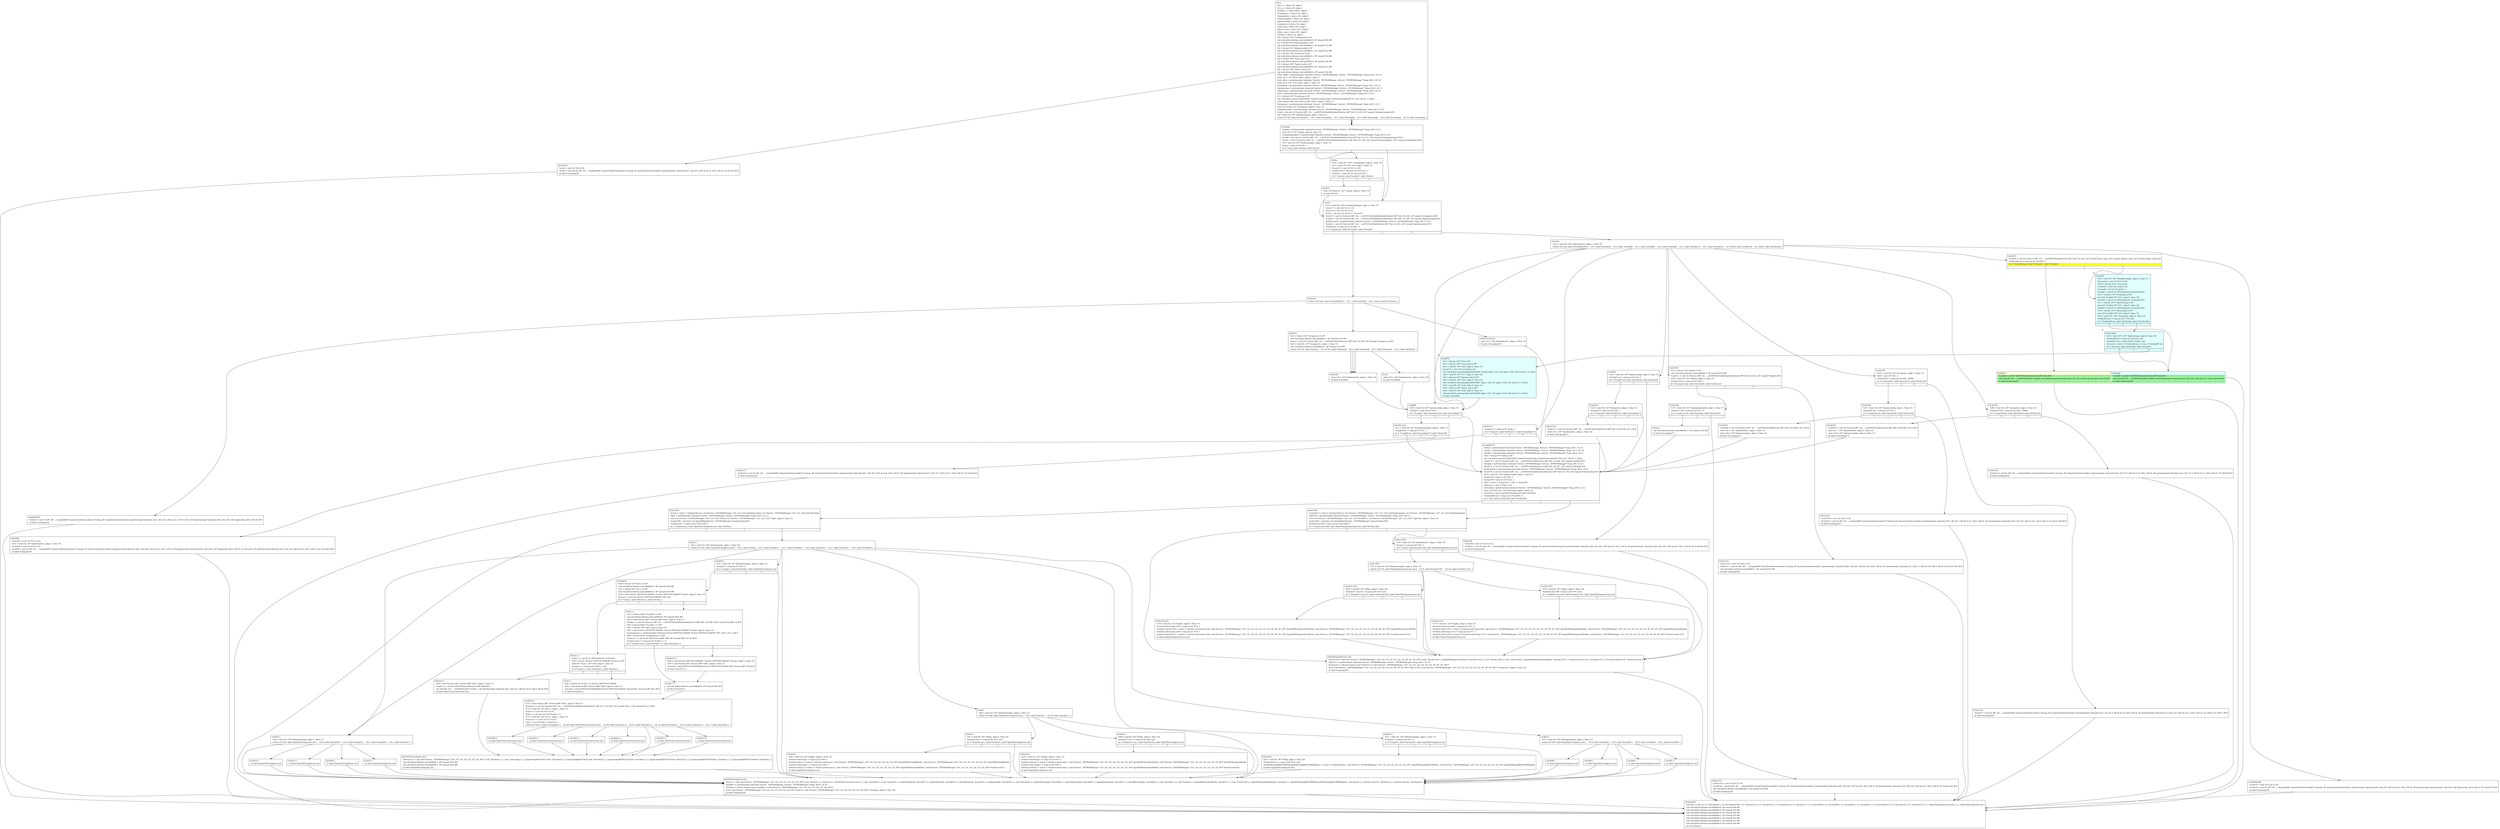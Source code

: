 digraph {
m_bb0 [shape = none, label  = <<table border="0" cellspacing="0">
<tr><td port="f1" border="1" colspan="2"><table bgcolor="LightYellow" border="0">
<tr><td align="left">if.then41:</td></tr>
<tr><td bgcolor="lightgreen" align="left">  %call42 = call i8* @TIFFFileName(%struct.tiff* %tif) #10</td></tr>
<tr><td bgcolor="lightgreen" align="left">  call void (i8*, i8*, ...) @TIFFError(i8* %call42, i8* getelementptr inbounds ([32 x i8], [32 x i8]* @.str.16, i64 0, i64 0)) #10</td></tr>
<tr><td bgcolor="lightgreen" align="left">  br label %cleanup195</td></tr>
</table>
</td>
<td port="f2" border="1" colspan="2"><table bgcolor="LightCyan" border="0">
<tr><td align="left">if.then68:</td></tr>
<tr><td bgcolor="lightgreen" align="left">  %call69 = call i8* @TIFFFileName(%struct.tiff* %tif) #10</td></tr>
<tr><td bgcolor="lightgreen" align="left">  call void (i8*, i8*, ...) @TIFFError(i8* %call69, i8* getelementptr inbounds ([32 x i8], [32 x i8]* @.str.17, i64 0, i64 0)) #10</td></tr>
<tr><td bgcolor="lightgreen" align="left">  br label %cleanup195</td></tr>
</table>
</td></tr>
</table>> ]
f_bb0 [shape = none, label  = <<table  border="0" cellspacing="0">
<tr><td port="f" border="1"><table border="0">
<tr><td align="left">entry:</td></tr>
<tr><td align="left">  %hs.i.i = alloca i16, align 2</td></tr>
<tr><td align="left">  %vs.i.i = alloca i16, align 2</td></tr>
<tr><td align="left">  %coeffs.i.i = alloca float*, align 8</td></tr>
<tr><td align="left">  %compress.i = alloca i16, align 2</td></tr>
<tr><td align="left">  %sampleinfo = alloca i16*, align 8</td></tr>
<tr><td align="left">  %extrasamples = alloca i16, align 2</td></tr>
<tr><td align="left">  %planarconfig = alloca i16, align 2</td></tr>
<tr><td align="left">  %compress = alloca i16, align 2</td></tr>
<tr><td align="left">  %red_orig = alloca i16*, align 8</td></tr>
<tr><td align="left">  %green_orig = alloca i16*, align 8</td></tr>
<tr><td align="left">  %blue_orig = alloca i16*, align 8</td></tr>
<tr><td align="left">  %inkset = alloca i16, align 2</td></tr>
<tr><td align="left">  %0 = bitcast i16** %sampleinfo to i8*</td></tr>
<tr><td align="left">  call void @llvm.lifetime.start.p0i8(i64 8, i8* nonnull %0) #9</td></tr>
<tr><td align="left">  %1 = bitcast i16* %extrasamples to i8*</td></tr>
<tr><td align="left">  call void @llvm.lifetime.start.p0i8(i64 2, i8* nonnull %1) #9</td></tr>
<tr><td align="left">  %2 = bitcast i16* %planarconfig to i8*</td></tr>
<tr><td align="left">  call void @llvm.lifetime.start.p0i8(i64 2, i8* nonnull %2) #9</td></tr>
<tr><td align="left">  %3 = bitcast i16* %compress to i8*</td></tr>
<tr><td align="left">  call void @llvm.lifetime.start.p0i8(i64 2, i8* nonnull %3) #9</td></tr>
<tr><td align="left">  %4 = bitcast i16** %red_orig to i8*</td></tr>
<tr><td align="left">  call void @llvm.lifetime.start.p0i8(i64 8, i8* nonnull %4) #9</td></tr>
<tr><td align="left">  %5 = bitcast i16** %green_orig to i8*</td></tr>
<tr><td align="left">  call void @llvm.lifetime.start.p0i8(i64 8, i8* nonnull %5) #9</td></tr>
<tr><td align="left">  %6 = bitcast i16** %blue_orig to i8*</td></tr>
<tr><td align="left">  call void @llvm.lifetime.start.p0i8(i64 8, i8* nonnull %6) #9</td></tr>
<tr><td align="left">  %row_offset = getelementptr inbounds %struct._TIFFRGBAImage, %struct._TIFFRGBAImage* %img, i64 0, i32 19</td></tr>
<tr><td align="left">  store i32 0, i32* %row_offset, align 8, !tbaa !3</td></tr>
<tr><td align="left">  %col_offset = getelementptr inbounds %struct._TIFFRGBAImage, %struct._TIFFRGBAImage* %img, i64 0, i32 20</td></tr>
<tr><td align="left">  store i32 0, i32* %col_offset, align 4, !tbaa !10</td></tr>
<tr><td align="left">  %redcmap = getelementptr inbounds %struct._TIFFRGBAImage, %struct._TIFFRGBAImage* %img, i64 0, i32 10</td></tr>
<tr><td align="left">  %greencmap = getelementptr inbounds %struct._TIFFRGBAImage, %struct._TIFFRGBAImage* %img, i64 0, i32 11</td></tr>
<tr><td align="left">  %bluecmap = getelementptr inbounds %struct._TIFFRGBAImage, %struct._TIFFRGBAImage* %img, i64 0, i32 12</td></tr>
<tr><td align="left">  %tif1 = getelementptr inbounds %struct._TIFFRGBAImage, %struct._TIFFRGBAImage* %img, i64 0, i32 0</td></tr>
<tr><td align="left">  %7 = bitcast i16** %redcmap to i8*</td></tr>
<tr><td align="left">  call void @llvm.memset.p0i8.i64(i8* noundef nonnull align 8 dereferenceable(24) %7, i8 0, i64 24, i1 false)</td></tr>
<tr><td align="left">  store %struct.tiff* %tif, %struct.tiff** %tif1, align 8, !tbaa !11</td></tr>
<tr><td align="left">  %stoponerr = getelementptr inbounds %struct._TIFFRGBAImage, %struct._TIFFRGBAImage* %img, i64 0, i32 1</td></tr>
<tr><td align="left">  store i32 %stop, i32* %stoponerr, align 8, !tbaa !12</td></tr>
<tr><td align="left">  %bitspersample = getelementptr inbounds %struct._TIFFRGBAImage, %struct._TIFFRGBAImage* %img, i64 0, i32 6</td></tr>
<tr><td align="left">  %call = tail call i32 (%struct.tiff*, i32, ...) @TIFFGetFieldDefaulted(%struct.tiff* %tif, i32 258, i16* nonnull %bitspersample) #10</td></tr>
<tr><td align="left">  %8 = load i16, i16* %bitspersample, align 4, !tbaa !13</td></tr>
<tr><td align="left">  switch i16 %8, label %sw.default [
    i16 1, label %sw.epilog
    i16 2, label %sw.epilog
    i16 4, label %sw.epilog
    i16 8, label %sw.epilog
    i16 16, label %sw.epilog
  ]</td></tr>
</table>
</td></tr>
</table>> ]
f_bb1 [shape = none, label  = <<table  border="0" cellspacing="0">
<tr><td port="f" border="1"><table border="0">
<tr><td align="left">sw.default:</td></tr>
<tr><td align="left">  %conv = zext i16 %8 to i32</td></tr>
<tr><td align="left">  %call5 = tail call i32 (i8*, i8*, ...) @sprintf(i8* nonnull dereferenceable(1) %emsg, i8* nonnull dereferenceable(1) getelementptr inbounds ([41 x i8], [41 x i8]* @.str.15, i64 0, i64 0), i32 %conv) #10</td></tr>
<tr><td align="left">  br label %cleanup195</td></tr>
</table>
</td></tr>
</table>> ]
f_bb2 [shape = none, label  = <<table  border="0" cellspacing="0">
<tr><td port="f" border="1" colspan="2"><table border="0">
<tr><td align="left">sw.epilog:</td></tr>
<tr><td align="left">  %alpha = getelementptr inbounds %struct._TIFFRGBAImage, %struct._TIFFRGBAImage* %img, i64 0, i32 3</td></tr>
<tr><td align="left">  store i32 0, i32* %alpha, align 8, !tbaa !14</td></tr>
<tr><td align="left">  %samplesperpixel = getelementptr inbounds %struct._TIFFRGBAImage, %struct._TIFFRGBAImage* %img, i64 0, i32 7</td></tr>
<tr><td align="left">  %call6 = tail call i32 (%struct.tiff*, i32, ...) @TIFFGetFieldDefaulted(%struct.tiff* %tif, i32 277, i16* nonnull %samplesperpixel) #10</td></tr>
<tr><td align="left">  %call7 = call i32 (%struct.tiff*, i32, ...) @TIFFGetFieldDefaulted(%struct.tiff* %tif, i32 338, i16* nonnull %extrasamples, i16** nonnull %sampleinfo) #10</td></tr>
<tr><td align="left">  %9 = load i16, i16* %extrasamples, align 2, !tbaa !15</td></tr>
<tr><td align="left">  %cmp = icmp eq i16 %9, 1</td></tr>
<tr><td align="left">  br i1 %cmp, label %if.then, label %if.end</td></tr>
</table>
</td></tr>
<tr><td border="1" port="fT">T</td><td border="1" port="fF">F</td></tr>
</table>> ]
f_bb3 [shape = none, label  = <<table  border="0" cellspacing="0">
<tr><td port="f" border="1" colspan="2"><table border="0">
<tr><td align="left">if.then:</td></tr>
<tr><td align="left">  %10 = load i16*, i16** %sampleinfo, align 8, !tbaa !16</td></tr>
<tr><td align="left">  %11 = load i16, i16* %10, align 2, !tbaa !15</td></tr>
<tr><td align="left">  %conv10 = zext i16 %11 to i32</td></tr>
<tr><td align="left">  %conv10.off = add nsw i32 %conv10, -1</td></tr>
<tr><td align="left">  %switch = icmp ult i32 %conv10.off, 2</td></tr>
<tr><td align="left">  br i1 %switch, label %sw.bb11, label %if.end</td></tr>
</table>
</td></tr>
<tr><td border="1" port="fT">T</td><td border="1" port="fF">F</td></tr>
</table>> ]
f_bb4 [shape = none, label  = <<table  border="0" cellspacing="0">
<tr><td port="f" border="1"><table border="0">
<tr><td align="left">sw.bb11:</td></tr>
<tr><td align="left">  store i32 %conv10, i32* %alpha, align 8, !tbaa !14</td></tr>
<tr><td align="left">  br label %if.end</td></tr>
</table>
</td></tr>
</table>> ]
f_bb5 [shape = none, label  = <<table  border="0" cellspacing="0">
<tr><td port="f" border="1" colspan="2"><table border="0">
<tr><td align="left">if.end:</td></tr>
<tr><td align="left">  %12 = load i16, i16* %samplesperpixel, align 2, !tbaa !17</td></tr>
<tr><td align="left">  %conv17 = zext i16 %12 to i32</td></tr>
<tr><td align="left">  %conv18 = zext i16 %9 to i32</td></tr>
<tr><td align="left">  %sub = sub nsw i32 %conv17, %conv18</td></tr>
<tr><td align="left">  %call19 = call i32 (%struct.tiff*, i32, ...) @TIFFGetFieldDefaulted(%struct.tiff* %tif, i32 259, i16* nonnull %compress) #10</td></tr>
<tr><td align="left">  %call20 = call i32 (%struct.tiff*, i32, ...) @TIFFGetFieldDefaulted(%struct.tiff* %tif, i32 284, i16* nonnull %planarconfig) #10</td></tr>
<tr><td align="left">  %photometric = getelementptr inbounds %struct._TIFFRGBAImage, %struct._TIFFRGBAImage* %img, i64 0, i32 9</td></tr>
<tr><td align="left">  %call21 = call i32 (%struct.tiff*, i32, ...) @TIFFGetField(%struct.tiff* %tif, i32 262, i16* nonnull %photometric) #10</td></tr>
<tr><td align="left">  %tobool.not = icmp eq i32 %call21, 0</td></tr>
<tr><td align="left">  br i1 %tobool.not, label %if.then22, label %if.end35</td></tr>
</table>
</td></tr>
<tr><td border="1" port="fT">T</td><td border="1" port="fF">F</td></tr>
</table>> ]
f_bb6 [shape = none, label  = <<table  border="0" cellspacing="0">
<tr><td port="f" border="1"><table border="0">
<tr><td align="left">if.then22:</td></tr>
<tr><td align="left">  switch i32 %sub, label %sw.default32 [
    i32 1, label %sw.bb23
    i32 3, label %sw.bb114.thread
  ]</td></tr>
</table>
</td></tr>
</table>> ]
f_bb7 [shape = none, label  = <<table  border="0" cellspacing="0">
<tr><td port="f" border="1"><table border="0">
<tr><td align="left">sw.bb23:</td></tr>
<tr><td align="left">  %13 = bitcast i16* %compress.i to i8*</td></tr>
<tr><td align="left">  call void @llvm.lifetime.start.p0i8(i64 2, i8* nonnull %13) #9</td></tr>
<tr><td align="left">  %call.i = call i32 (%struct.tiff*, i32, ...) @TIFFGetField(%struct.tiff* %tif, i32 259, i16* nonnull %compress.i) #10</td></tr>
<tr><td align="left">  %14 = load i16, i16* %compress.i, align 2, !tbaa !15</td></tr>
<tr><td align="left">  call void @llvm.lifetime.end.p0i8(i64 2, i8* nonnull %13) #9</td></tr>
<tr><td align="left">  switch i16 %14, label %if.else [
    i16 -32765, label %if.then26
    i16 4, label %if.then26
    i16 3, label %if.then26
    i16 2, label %if.then26
  ]</td></tr>
</table>
</td></tr>
</table>> ]
f_bb8 [shape = none, label  = <<table  border="0" cellspacing="0">
<tr><td port="f" border="1"><table border="0">
<tr><td align="left">if.then26:</td></tr>
<tr><td align="left">  store i16 0, i16* %photometric, align 2, !tbaa !18</td></tr>
<tr><td align="left">  br label %sw.bb80</td></tr>
</table>
</td></tr>
</table>> ]
f_bb9 [shape = none, label  = <<table  border="0" cellspacing="0">
<tr><td port="f" border="1"><table border="0">
<tr><td align="left">if.else:</td></tr>
<tr><td align="left">  store i16 1, i16* %photometric, align 2, !tbaa !18</td></tr>
<tr><td align="left">  br label %sw.bb80</td></tr>
</table>
</td></tr>
</table>> ]
f_bb10 [shape = none, label  = <<table  border="0" cellspacing="0">
<tr><td port="f" border="1"><table border="0">
<tr><td align="left">sw.bb114.thread:</td></tr>
<tr><td align="left">  store i16 2, i16* %photometric, align 2, !tbaa !18</td></tr>
<tr><td align="left">  br label %sw.epilog173</td></tr>
</table>
</td></tr>
</table>> ]
f_bb11 [shape = none, label  = <<table  border="0" cellspacing="0">
<tr><td port="f" border="1"><table border="0">
<tr><td align="left">sw.default32:</td></tr>
<tr><td align="left">  %call33 = call i32 (i8*, i8*, ...) @sprintf(i8* nonnull dereferenceable(1) %emsg, i8* nonnull dereferenceable(1) getelementptr inbounds ([22 x i8], [22 x i8]* @.str.1, i64 0, i64 0), i8* getelementptr inbounds ([26 x i8], [26 x i8]* @photoTag, i64 0, i64 0)) #10</td></tr>
<tr><td align="left">  br label %cleanup195</td></tr>
</table>
</td></tr>
</table>> ]
f_bb12 [shape = none, label  = <<table  border="0" cellspacing="0">
<tr><td port="f" border="1"><table border="0">
<tr><td align="left">if.end35:</td></tr>
<tr><td align="left">  %.pr = load i16, i16* %photometric, align 2, !tbaa !18</td></tr>
<tr><td align="left">  switch i16 %.pr, label %sw.default169 [
    i16 3, label %sw.bb38
    i16 0, label %sw.bb80
    i16 1, label %sw.bb80
    i16 6, label %sw.bb95
    i16 2, label %sw.bb114
    i16 5, label %sw.bb120
    i16 -32692, label %sw.bb138
    i16 -32691, label %sw.bb148
  ]</td></tr>
</table>
</td></tr>
</table>> ]
f_bb13 [shape = none, label  = <<table  border="0" cellspacing="0">
<tr><td port="f" border="1" colspan="2"><table border="0">
<tr><td align="left">sw.bb38:</td></tr>
<tr><td align="left">  %call39 = call i32 (%struct.tiff*, i32, ...) @TIFFGetField(%struct.tiff* %tif, i32 320, i16** nonnull %red_orig, i16** nonnull %green_orig, i16** nonnull %blue_orig) #10</td></tr>
<tr><td align="left">  %tobool40.not = icmp eq i32 %call39, 0</td></tr>
<tr><td bgcolor="yellow" align="left">  br i1 %tobool40.not, label %if.then41, label %if.end43</td></tr>
</table>
</td></tr>
<tr><td border="1" port="fT">T</td><td border="1" port="fF">F</td></tr>
</table>> ]
f_bb14 [shape = none,  xlabel="R", label  = <<table  bgcolor="LightCyan"  border="0" cellspacing="0">
<tr><td port="f" border="1" colspan="2"><table border="0">
<tr><td align="left">if.end43:</td></tr>
<tr><td align="left">  %15 = load i16, i16* %bitspersample, align 4, !tbaa !13</td></tr>
<tr><td align="left">  %sh_prom = zext i16 %15 to i64</td></tr>
<tr><td align="left">  %shl = shl nuw i64 1, %sh_prom</td></tr>
<tr><td align="left">  %conv46 = trunc i64 %shl to i32</td></tr>
<tr><td align="left">  %conv48 = shl i32 %conv46, 1</td></tr>
<tr><td align="left">  %call49 = call i8* @_TIFFmalloc(i32 %conv48) #10</td></tr>
<tr><td align="left">  %16 = bitcast i16** %redcmap to i8**</td></tr>
<tr><td align="left">  store i8* %call49, i8** %16, align 8, !tbaa !19</td></tr>
<tr><td align="left">  %call54 = call i8* @_TIFFmalloc(i32 %conv48) #10</td></tr>
<tr><td align="left">  %17 = bitcast i16** %greencmap to i8**</td></tr>
<tr><td align="left">  store i8* %call54, i8** %17, align 8, !tbaa !20</td></tr>
<tr><td align="left">  %call59 = call i8* @_TIFFmalloc(i32 %conv48) #10</td></tr>
<tr><td align="left">  %18 = bitcast i16** %bluecmap to i8**</td></tr>
<tr><td align="left">  store i8* %call59, i8** %18, align 8, !tbaa !21</td></tr>
<tr><td align="left">  %19 = load i16*, i16** %redcmap, align 8, !tbaa !19</td></tr>
<tr><td align="left">  %tobool62.not = icmp eq i16* %19, null</td></tr>
<tr><td align="left">  br i1 %tobool62.not, label %if.then68, label %lor.lhs.false</td></tr>
</table>
</td></tr>
<tr><td border="1" port="fT">T</td><td border="1" port="fF">F</td></tr>
</table>> ]
f_bb15 [shape = none,  xlabel="R", label  = <<table  bgcolor="LightCyan"  border="0" cellspacing="0">
<tr><td port="f" border="1" colspan="2"><table border="0">
<tr><td align="left">lor.lhs.false:</td></tr>
<tr><td align="left">  %20 = load i16*, i16** %greencmap, align 8, !tbaa !20</td></tr>
<tr><td align="left">  %tobool64.not = icmp eq i16* %20, null</td></tr>
<tr><td align="left">  %tobool67.not = icmp eq i8* %call59, null</td></tr>
<tr><td align="left">  %or.cond = select i1 %tobool64.not, i1 true, i1 %tobool67.not</td></tr>
<tr><td align="left">  br i1 %or.cond, label %if.then68, label %if.end70</td></tr>
</table>
</td></tr>
<tr><td border="1" port="fT">T</td><td border="1" port="fF">F</td></tr>
</table>> ]
f_bb16 [shape = none,  xlabel="R", label  = <<table  bgcolor="LightCyan"  border="0" cellspacing="0">
<tr><td port="f" border="1"><table border="0">
<tr><td align="left">if.end70:</td></tr>
<tr><td align="left">  %21 = bitcast i16* %19 to i8*</td></tr>
<tr><td align="left">  %22 = bitcast i16** %red_orig to i8**</td></tr>
<tr><td align="left">  %23 = load i8*, i8** %22, align 8, !tbaa !16</td></tr>
<tr><td align="left">  %conv73 = sext i32 %conv48 to i64</td></tr>
<tr><td align="left">  call void @llvm.memcpy.p0i8.p0i8.i64(i8* nonnull align 2 %21, i8* align 2 %23, i64 %conv73, i1 false)</td></tr>
<tr><td align="left">  %24 = load i8*, i8** %17, align 8, !tbaa !20</td></tr>
<tr><td align="left">  %25 = bitcast i16** %green_orig to i8**</td></tr>
<tr><td align="left">  %26 = load i8*, i8** %25, align 8, !tbaa !16</td></tr>
<tr><td align="left">  call void @llvm.memcpy.p0i8.p0i8.i64(i8* align 2 %24, i8* align 2 %26, i64 %conv73, i1 false)</td></tr>
<tr><td align="left">  %27 = load i8*, i8** %18, align 8, !tbaa !21</td></tr>
<tr><td align="left">  %28 = bitcast i16** %blue_orig to i8**</td></tr>
<tr><td align="left">  %29 = load i8*, i8** %28, align 8, !tbaa !16</td></tr>
<tr><td align="left">  call void @llvm.memcpy.p0i8.p0i8.i64(i8* align 2 %27, i8* align 2 %29, i64 %conv73, i1 false)</td></tr>
<tr><td align="left">  br label %sw.bb80</td></tr>
</table>
</td></tr>
</table>> ]
f_bb17 [shape = none, label  = <<table  border="0" cellspacing="0">
<tr><td port="f" border="1" colspan="2"><table border="0">
<tr><td align="left">sw.bb80:</td></tr>
<tr><td align="left">  %30 = load i16, i16* %planarconfig, align 2, !tbaa !15</td></tr>
<tr><td align="left">  %cmp82 = icmp eq i16 %30, 1</td></tr>
<tr><td align="left">  br i1 %cmp82, label %land.lhs.true, label %sw.epilog173</td></tr>
</table>
</td></tr>
<tr><td border="1" port="fT">T</td><td border="1" port="fF">F</td></tr>
</table>> ]
f_bb18 [shape = none, label  = <<table  border="0" cellspacing="0">
<tr><td port="f" border="1" colspan="2"><table border="0">
<tr><td align="left">land.lhs.true:</td></tr>
<tr><td align="left">  %31 = load i16, i16* %samplesperpixel, align 2, !tbaa !17</td></tr>
<tr><td align="left">  %cmp86.not = icmp eq i16 %31, 1</td></tr>
<tr><td align="left">  br i1 %cmp86.not, label %sw.epilog173, label %if.then88</td></tr>
</table>
</td></tr>
<tr><td border="1" port="fT">T</td><td border="1" port="fF">F</td></tr>
</table>> ]
f_bb19 [shape = none, label  = <<table  border="0" cellspacing="0">
<tr><td port="f" border="1"><table border="0">
<tr><td align="left">if.then88:</td></tr>
<tr><td align="left">  %conv85 = zext i16 %31 to i32</td></tr>
<tr><td align="left">  %32 = load i16, i16* %photometric, align 2, !tbaa !18</td></tr>
<tr><td align="left">  %conv90 = zext i16 %32 to i32</td></tr>
<tr><td align="left">  %call93 = call i32 (i8*, i8*, ...) @sprintf(i8* nonnull dereferenceable(1) %emsg, i8* nonnull dereferenceable(1) getelementptr inbounds ([60 x i8], [60 x i8]* @.str.2, i64 0, i64 0), i8* getelementptr inbounds ([26 x i8], [26 x i8]* @photoTag, i64 0, i64 0), i32 %conv90, i8* getelementptr inbounds ([14 x i8], [14 x i8]* @.str.3, i64 0, i64 0), i32 %conv85) #10</td></tr>
<tr><td align="left">  br label %cleanup195</td></tr>
</table>
</td></tr>
</table>> ]
f_bb20 [shape = none, label  = <<table  border="0" cellspacing="0">
<tr><td port="f" border="1" colspan="2"><table border="0">
<tr><td align="left">sw.bb95:</td></tr>
<tr><td align="left">  %33 = load i16, i16* %planarconfig, align 2, !tbaa !15</td></tr>
<tr><td align="left">  %cmp97.not = icmp eq i16 %33, 1</td></tr>
<tr><td align="left">  br i1 %cmp97.not, label %if.end102, label %if.then99</td></tr>
</table>
</td></tr>
<tr><td border="1" port="fT">T</td><td border="1" port="fF">F</td></tr>
</table>> ]
f_bb21 [shape = none, label  = <<table  border="0" cellspacing="0">
<tr><td port="f" border="1"><table border="0">
<tr><td align="left">if.then99:</td></tr>
<tr><td align="left">  %conv96 = zext i16 %33 to i32</td></tr>
<tr><td align="left">  %call101 = call i32 (i8*, i8*, ...) @sprintf(i8* nonnull dereferenceable(1) %emsg, i8* nonnull dereferenceable(1) getelementptr inbounds ([46 x i8], [46 x i8]* @.str.4, i64 0, i64 0), i8* getelementptr inbounds ([20 x i8], [20 x i8]* @.str.5, i64 0, i64 0), i32 %conv96) #10</td></tr>
<tr><td align="left">  br label %cleanup195</td></tr>
</table>
</td></tr>
</table>> ]
f_bb22 [shape = none, label  = <<table  border="0" cellspacing="0">
<tr><td port="f" border="1" colspan="2"><table border="0">
<tr><td align="left">if.end102:</td></tr>
<tr><td align="left">  %34 = load i16, i16* %compress, align 2, !tbaa !15</td></tr>
<tr><td align="left">  %cmp104 = icmp eq i16 %34, 7</td></tr>
<tr><td align="left">  br i1 %cmp104, label %if.then110, label %sw.epilog173</td></tr>
</table>
</td></tr>
<tr><td border="1" port="fT">T</td><td border="1" port="fF">F</td></tr>
</table>> ]
f_bb23 [shape = none, label  = <<table  border="0" cellspacing="0">
<tr><td port="f" border="1"><table border="0">
<tr><td align="left">if.then110:</td></tr>
<tr><td align="left">  %call111 = call i32 (%struct.tiff*, i32, ...) @TIFFSetField(%struct.tiff* %tif, i32 65538, i32 1) #10</td></tr>
<tr><td align="left">  store i16 2, i16* %photometric, align 2, !tbaa !18</td></tr>
<tr><td align="left">  br label %sw.epilog173</td></tr>
</table>
</td></tr>
</table>> ]
f_bb24 [shape = none, label  = <<table  border="0" cellspacing="0">
<tr><td port="f" border="1" colspan="2"><table border="0">
<tr><td align="left">sw.bb114:</td></tr>
<tr><td align="left">  %cmp115 = icmp slt i32 %sub, 3</td></tr>
<tr><td align="left">  br i1 %cmp115, label %if.then117, label %sw.epilog173</td></tr>
</table>
</td></tr>
<tr><td border="1" port="fT">T</td><td border="1" port="fF">F</td></tr>
</table>> ]
f_bb25 [shape = none, label  = <<table  border="0" cellspacing="0">
<tr><td port="f" border="1"><table border="0">
<tr><td align="left">if.then117:</td></tr>
<tr><td align="left">  %call118 = call i32 (i8*, i8*, ...) @sprintf(i8* nonnull dereferenceable(1) %emsg, i8* nonnull dereferenceable(1) getelementptr inbounds ([43 x i8], [43 x i8]* @.str.6, i64 0, i64 0), i8* getelementptr inbounds ([15 x i8], [15 x i8]* @.str.7, i64 0, i64 0), i32 %sub) #10</td></tr>
<tr><td align="left">  br label %cleanup195</td></tr>
</table>
</td></tr>
</table>> ]
f_bb26 [shape = none, label  = <<table  border="0" cellspacing="0">
<tr><td port="f" border="1" colspan="2"><table border="0">
<tr><td align="left">sw.bb120:</td></tr>
<tr><td align="left">  %35 = bitcast i16* %inkset to i8*</td></tr>
<tr><td align="left">  call void @llvm.lifetime.start.p0i8(i64 2, i8* nonnull %35) #9</td></tr>
<tr><td align="left">  %call121 = call i32 (%struct.tiff*, i32, ...) @TIFFGetFieldDefaulted(%struct.tiff* %tif, i32 332, i16* nonnull %inkset) #10</td></tr>
<tr><td align="left">  %36 = load i16, i16* %inkset, align 2, !tbaa !15</td></tr>
<tr><td align="left">  %cmp123.not = icmp eq i16 %36, 1</td></tr>
<tr><td align="left">  br i1 %cmp123.not, label %if.end128, label %if.then125</td></tr>
</table>
</td></tr>
<tr><td border="1" port="fT">T</td><td border="1" port="fF">F</td></tr>
</table>> ]
f_bb27 [shape = none, label  = <<table  border="0" cellspacing="0">
<tr><td port="f" border="1"><table border="0">
<tr><td align="left">if.then125:</td></tr>
<tr><td align="left">  %conv122 = zext i16 %36 to i32</td></tr>
<tr><td align="left">  %call127 = call i32 (i8*, i8*, ...) @sprintf(i8* nonnull dereferenceable(1) %emsg, i8* nonnull dereferenceable(1) getelementptr inbounds ([49 x i8], [49 x i8]* @.str.8, i64 0, i64 0), i8* getelementptr inbounds ([7 x i8], [7 x i8]* @.str.9, i64 0, i64 0), i32 %conv122) #10</td></tr>
<tr><td align="left">  call void @llvm.lifetime.end.p0i8(i64 2, i8* nonnull %35) #9</td></tr>
<tr><td align="left">  br label %cleanup195</td></tr>
</table>
</td></tr>
</table>> ]
f_bb28 [shape = none, label  = <<table  border="0" cellspacing="0">
<tr><td port="f" border="1" colspan="2"><table border="0">
<tr><td align="left">if.end128:</td></tr>
<tr><td align="left">  %37 = load i16, i16* %samplesperpixel, align 2, !tbaa !17</td></tr>
<tr><td align="left">  %cmp131.not = icmp eq i16 %37, 4</td></tr>
<tr><td align="left">  br i1 %cmp131.not, label %cleanup, label %if.then133</td></tr>
</table>
</td></tr>
<tr><td border="1" port="fT">T</td><td border="1" port="fF">F</td></tr>
</table>> ]
f_bb29 [shape = none, label  = <<table  border="0" cellspacing="0">
<tr><td port="f" border="1"><table border="0">
<tr><td align="left">if.then133:</td></tr>
<tr><td align="left">  %conv130 = zext i16 %37 to i32</td></tr>
<tr><td align="left">  %call136 = call i32 (i8*, i8*, ...) @sprintf(i8* nonnull dereferenceable(1) %emsg, i8* nonnull dereferenceable(1) getelementptr inbounds ([49 x i8], [49 x i8]* @.str.8, i64 0, i64 0), i8* getelementptr inbounds ([14 x i8], [14 x i8]* @.str.3, i64 0, i64 0), i32 %conv130) #10</td></tr>
<tr><td align="left">  call void @llvm.lifetime.end.p0i8(i64 2, i8* nonnull %35) #9</td></tr>
<tr><td align="left">  br label %cleanup195</td></tr>
</table>
</td></tr>
</table>> ]
f_bb30 [shape = none, label  = <<table  border="0" cellspacing="0">
<tr><td port="f" border="1"><table border="0">
<tr><td align="left">cleanup:</td></tr>
<tr><td align="left">  call void @llvm.lifetime.end.p0i8(i64 2, i8* nonnull %35) #9</td></tr>
<tr><td align="left">  br label %sw.epilog173</td></tr>
</table>
</td></tr>
</table>> ]
f_bb31 [shape = none, label  = <<table  border="0" cellspacing="0">
<tr><td port="f" border="1" colspan="2"><table border="0">
<tr><td align="left">sw.bb138:</td></tr>
<tr><td align="left">  %38 = load i16, i16* %compress, align 2, !tbaa !15</td></tr>
<tr><td align="left">  %cmp140.not = icmp eq i16 %38, -30860</td></tr>
<tr><td align="left">  br i1 %cmp140.not, label %if.end144, label %if.then142</td></tr>
</table>
</td></tr>
<tr><td border="1" port="fT">T</td><td border="1" port="fF">F</td></tr>
</table>> ]
f_bb32 [shape = none, label  = <<table  border="0" cellspacing="0">
<tr><td port="f" border="1"><table border="0">
<tr><td align="left">if.then142:</td></tr>
<tr><td align="left">  %call143 = call i32 (i8*, i8*, ...) @sprintf(i8* nonnull dereferenceable(1) %emsg, i8* nonnull dereferenceable(1) getelementptr inbounds ([33 x i8], [33 x i8]* @.str.10, i64 0, i64 0), i8* getelementptr inbounds ([12 x i8], [12 x i8]* @.str.11, i64 0, i64 0), i32 34676) #10</td></tr>
<tr><td align="left">  br label %cleanup195</td></tr>
</table>
</td></tr>
</table>> ]
f_bb33 [shape = none, label  = <<table  border="0" cellspacing="0">
<tr><td port="f" border="1"><table border="0">
<tr><td align="left">if.end144:</td></tr>
<tr><td align="left">  %call145 = call i32 (%struct.tiff*, i32, ...) @TIFFSetField(%struct.tiff* %tif, i32 65560, i32 3) #10</td></tr>
<tr><td align="left">  store i16 1, i16* %photometric, align 2, !tbaa !18</td></tr>
<tr><td align="left">  store i16 8, i16* %bitspersample, align 4, !tbaa !13</td></tr>
<tr><td align="left">  br label %sw.epilog173</td></tr>
</table>
</td></tr>
</table>> ]
f_bb34 [shape = none, label  = <<table  border="0" cellspacing="0">
<tr><td port="f" border="1" colspan="2"><table border="0">
<tr><td align="left">sw.bb148:</td></tr>
<tr><td align="left">  %39 = load i16, i16* %compress, align 2, !tbaa !15</td></tr>
<tr><td align="left">  %40 = and i16 %39, -2</td></tr>
<tr><td align="left">  %switch297 = icmp eq i16 %40, -30860</td></tr>
<tr><td align="left">  br i1 %switch297, label %if.end158, label %if.then156</td></tr>
</table>
</td></tr>
<tr><td border="1" port="fT">T</td><td border="1" port="fF">F</td></tr>
</table>> ]
f_bb35 [shape = none, label  = <<table  border="0" cellspacing="0">
<tr><td port="f" border="1"><table border="0">
<tr><td align="left">if.then156:</td></tr>
<tr><td align="left">  %call157 = call i32 (i8*, i8*, ...) @sprintf(i8* nonnull dereferenceable(1) %emsg, i8* nonnull dereferenceable(1) getelementptr inbounds ([41 x i8], [41 x i8]* @.str.12, i64 0, i64 0), i8* getelementptr inbounds ([12 x i8], [12 x i8]* @.str.11, i64 0, i64 0), i32 34676, i32 34677) #10</td></tr>
<tr><td align="left">  br label %cleanup195</td></tr>
</table>
</td></tr>
</table>> ]
f_bb36 [shape = none, label  = <<table  border="0" cellspacing="0">
<tr><td port="f" border="1" colspan="2"><table border="0">
<tr><td align="left">if.end158:</td></tr>
<tr><td align="left">  %41 = load i16, i16* %planarconfig, align 2, !tbaa !15</td></tr>
<tr><td align="left">  %cmp160.not = icmp eq i16 %41, 1</td></tr>
<tr><td align="left">  br i1 %cmp160.not, label %if.end165, label %if.then162</td></tr>
</table>
</td></tr>
<tr><td border="1" port="fT">T</td><td border="1" port="fF">F</td></tr>
</table>> ]
f_bb37 [shape = none, label  = <<table  border="0" cellspacing="0">
<tr><td port="f" border="1"><table border="0">
<tr><td align="left">if.then162:</td></tr>
<tr><td align="left">  %conv159 = zext i16 %41 to i32</td></tr>
<tr><td align="left">  %call164 = call i32 (i8*, i8*, ...) @sprintf(i8* nonnull dereferenceable(1) %emsg, i8* nonnull dereferenceable(1) getelementptr inbounds ([47 x i8], [47 x i8]* @.str.13, i64 0, i64 0), i8* getelementptr inbounds ([20 x i8], [20 x i8]* @.str.5, i64 0, i64 0), i32 %conv159) #10</td></tr>
<tr><td align="left">  br label %cleanup195</td></tr>
</table>
</td></tr>
</table>> ]
f_bb38 [shape = none, label  = <<table  border="0" cellspacing="0">
<tr><td port="f" border="1"><table border="0">
<tr><td align="left">if.end165:</td></tr>
<tr><td align="left">  %call166 = call i32 (%struct.tiff*, i32, ...) @TIFFSetField(%struct.tiff* %tif, i32 65560, i32 3) #10</td></tr>
<tr><td align="left">  store i16 2, i16* %photometric, align 2, !tbaa !18</td></tr>
<tr><td align="left">  store i16 8, i16* %bitspersample, align 4, !tbaa !13</td></tr>
<tr><td align="left">  br label %sw.epilog173</td></tr>
</table>
</td></tr>
</table>> ]
f_bb39 [shape = none, label  = <<table  border="0" cellspacing="0">
<tr><td port="f" border="1"><table border="0">
<tr><td align="left">sw.default169:</td></tr>
<tr><td align="left">  %conv37 = zext i16 %.pr to i32</td></tr>
<tr><td align="left">  %call172 = call i32 (i8*, i8*, ...) @sprintf(i8* nonnull dereferenceable(1) %emsg, i8* nonnull dereferenceable(1) getelementptr inbounds ([39 x i8], [39 x i8]* @.str.14, i64 0, i64 0), i8* getelementptr inbounds ([26 x i8], [26 x i8]* @photoTag, i64 0, i64 0), i32 %conv37) #10</td></tr>
<tr><td align="left">  br label %cleanup195</td></tr>
</table>
</td></tr>
</table>> ]
f_bb40 [shape = none, label  = <<table  border="0" cellspacing="0">
<tr><td port="f" border="1" colspan="2"><table border="0">
<tr><td align="left">sw.epilog173:</td></tr>
<tr><td align="left">  %Map = getelementptr inbounds %struct._TIFFRGBAImage, %struct._TIFFRGBAImage* %img, i64 0, i32 15</td></tr>
<tr><td align="left">  %ycbcr = getelementptr inbounds %struct._TIFFRGBAImage, %struct._TIFFRGBAImage* %img, i64 0, i32 18</td></tr>
<tr><td align="left">  %width = getelementptr inbounds %struct._TIFFRGBAImage, %struct._TIFFRGBAImage* %img, i64 0, i32 4</td></tr>
<tr><td align="left">  %42 = bitcast i8** %Map to i8*</td></tr>
<tr><td align="left">  call void @llvm.memset.p0i8.i64(i8* noundef nonnull align 8 dereferenceable(32) %42, i8 0, i64 32, i1 false)</td></tr>
<tr><td align="left">  %call174 = call i32 (%struct.tiff*, i32, ...) @TIFFGetField(%struct.tiff* %tif, i32 256, i32* nonnull %width) #10</td></tr>
<tr><td align="left">  %height = getelementptr inbounds %struct._TIFFRGBAImage, %struct._TIFFRGBAImage* %img, i64 0, i32 5</td></tr>
<tr><td align="left">  %call175 = call i32 (%struct.tiff*, i32, ...) @TIFFGetField(%struct.tiff* %tif, i32 257, i32* nonnull %height) #10</td></tr>
<tr><td align="left">  %orientation = getelementptr inbounds %struct._TIFFRGBAImage, %struct._TIFFRGBAImage* %img, i64 0, i32 8</td></tr>
<tr><td align="left">  %call176 = call i32 (%struct.tiff*, i32, ...) @TIFFGetFieldDefaulted(%struct.tiff* %tif, i32 274, i16* nonnull %orientation) #10</td></tr>
<tr><td align="left">  %43 = load i16, i16* %planarconfig, align 2, !tbaa !15</td></tr>
<tr><td align="left">  %cmp178 = icmp ne i16 %43, 2</td></tr>
<tr><td align="left">  %cmp180 = icmp slt i32 %sub, 2</td></tr>
<tr><td align="left">  %44 = select i1 %cmp178, i1 true, i1 %cmp180</td></tr>
<tr><td align="left">  %lnot.ext = zext i1 %44 to i32</td></tr>
<tr><td align="left">  %isContig = getelementptr inbounds %struct._TIFFRGBAImage, %struct._TIFFRGBAImage* %img, i64 0, i32 2</td></tr>
<tr><td align="left">  store i32 %lnot.ext, i32* %isContig, align 4, !tbaa !22</td></tr>
<tr><td align="left">  %call185 = call i32 @TIFFIsTiled(%struct.tiff* %tif) #10</td></tr>
<tr><td align="left">  %tobool186.not = icmp eq i32 %call185, 0</td></tr>
<tr><td align="left">  br i1 %44, label %if.then184, label %if.else188</td></tr>
</table>
</td></tr>
<tr><td border="1" port="fT">T</td><td border="1" port="fF">F</td></tr>
</table>> ]
f_bb41 [shape = none, label  = <<table  border="0" cellspacing="0">
<tr><td port="f" border="1" colspan="2"><table border="0">
<tr><td align="left">if.then184:</td></tr>
<tr><td align="left">  %cond = select i1 %tobool186.not, i32 (%struct._TIFFRGBAImage*, i32*, i32, i32)* @gtStripContig, i32 (%struct._TIFFRGBAImage*, i32*, i32, i32)* @gtTileContig</td></tr>
<tr><td align="left">  %get = getelementptr inbounds %struct._TIFFRGBAImage, %struct._TIFFRGBAImage* %img, i64 0, i32 13</td></tr>
<tr><td align="left">  store i32 (%struct._TIFFRGBAImage*, i32*, i32, i32)* %cond, i32 (%struct._TIFFRGBAImage*, i32*, i32, i32)** %get, align 8, !tbaa !23</td></tr>
<tr><td align="left">  %call.i298 = call fastcc i32 @buildMap(%struct._TIFFRGBAImage* nonnull %img) #10</td></tr>
<tr><td align="left">  %tobool.not.i = icmp eq i32 %call.i298, 0</td></tr>
<tr><td align="left">  br i1 %tobool.not.i, label %pickTileContigCase.exit, label %if.then.i</td></tr>
</table>
</td></tr>
<tr><td border="1" port="fT">T</td><td border="1" port="fF">F</td></tr>
</table>> ]
f_bb42 [shape = none, label  = <<table  border="0" cellspacing="0">
<tr><td port="f" border="1"><table border="0">
<tr><td align="left">if.then.i:</td></tr>
<tr><td align="left">  %45 = load i16, i16* %photometric, align 2, !tbaa !18</td></tr>
<tr><td align="left">  switch i16 %45, label %pickTileContigCase.exit [
    i16 2, label %sw.bb.i
    i16 5, label %sw.bb31.i
    i16 3, label %sw.bb43.i
    i16 0, label %sw.bb51.i
    i16 1, label %sw.bb51.i
    i16 6, label %sw.bb59.i
  ]</td></tr>
</table>
</td></tr>
</table>> ]
f_bb43 [shape = none, label  = <<table  border="0" cellspacing="0">
<tr><td port="f" border="1"><table border="0">
<tr><td align="left">sw.bb.i:</td></tr>
<tr><td align="left">  %46 = load i16, i16* %bitspersample, align 4, !tbaa !13</td></tr>
<tr><td align="left">  switch i16 %46, label %pickTileContigCase.exit [
    i16 8, label %sw.bb2.i
    i16 16, label %sw.bb15.i
  ]</td></tr>
</table>
</td></tr>
</table>> ]
f_bb44 [shape = none, label  = <<table  border="0" cellspacing="0">
<tr><td port="f" border="1" colspan="2"><table border="0">
<tr><td align="left">sw.bb2.i:</td></tr>
<tr><td align="left">  %47 = load i8*, i8** %Map, align 8, !tbaa !24</td></tr>
<tr><td align="left">  %tobool3.not.i = icmp eq i8* %47, null</td></tr>
<tr><td align="left">  br i1 %tobool3.not.i, label %if.then4.i, label %pickTileContigCase.exit</td></tr>
</table>
</td></tr>
<tr><td border="1" port="fT">T</td><td border="1" port="fF">F</td></tr>
</table>> ]
f_bb45 [shape = none, label  = <<table  border="0" cellspacing="0">
<tr><td port="f" border="1"><table border="0">
<tr><td align="left">if.then4.i:</td></tr>
<tr><td align="left">  %48 = load i32, i32* %alpha, align 8, !tbaa !14</td></tr>
<tr><td align="left">  %switch.selectcmp.i = icmp eq i32 %48, 2</td></tr>
<tr><td align="left">  %switch.select.i = select i1 %switch.selectcmp.i, void (%struct._TIFFRGBAImage*, i32*, i32, i32, i32, i32, i32, i32, i8*)* @putRGBUAcontig8bittile, void (%struct._TIFFRGBAImage*, i32*, i32, i32, i32, i32, i32, i32, i8*)* @putRGBcontig8bittile</td></tr>
<tr><td align="left">  %switch.selectcmp1.i = icmp eq i32 %48, 1</td></tr>
<tr><td align="left">  %switch.select2.i = select i1 %switch.selectcmp1.i, void (%struct._TIFFRGBAImage*, i32*, i32, i32, i32, i32, i32, i32, i8*)* @putRGBAAcontig8bittile, void (%struct._TIFFRGBAImage*, i32*, i32, i32, i32, i32, i32, i32, i8*)* %switch.select.i</td></tr>
<tr><td align="left">  br label %pickTileContigCase.exit</td></tr>
</table>
</td></tr>
</table>> ]
f_bb46 [shape = none, label  = <<table  border="0" cellspacing="0">
<tr><td port="f" border="1" colspan="2"><table border="0">
<tr><td align="left">sw.bb15.i:</td></tr>
<tr><td align="left">  %49 = load i8*, i8** %Map, align 8, !tbaa !24</td></tr>
<tr><td align="left">  %tobool17.not.i = icmp eq i8* %49, null</td></tr>
<tr><td align="left">  br i1 %tobool17.not.i, label %if.then18.i, label %pickTileContigCase.exit</td></tr>
</table>
</td></tr>
<tr><td border="1" port="fT">T</td><td border="1" port="fF">F</td></tr>
</table>> ]
f_bb47 [shape = none, label  = <<table  border="0" cellspacing="0">
<tr><td port="f" border="1"><table border="0">
<tr><td align="left">if.then18.i:</td></tr>
<tr><td align="left">  %50 = load i32, i32* %alpha, align 8, !tbaa !14</td></tr>
<tr><td align="left">  %switch.selectcmp3.i = icmp eq i32 %50, 2</td></tr>
<tr><td align="left">  %switch.select4.i = select i1 %switch.selectcmp3.i, void (%struct._TIFFRGBAImage*, i32*, i32, i32, i32, i32, i32, i32, i8*)* @putRGBUAcontig16bittile, void (%struct._TIFFRGBAImage*, i32*, i32, i32, i32, i32, i32, i32, i8*)* @putRGBcontig16bittile</td></tr>
<tr><td align="left">  %switch.selectcmp5.i = icmp eq i32 %50, 1</td></tr>
<tr><td align="left">  %switch.select6.i = select i1 %switch.selectcmp5.i, void (%struct._TIFFRGBAImage*, i32*, i32, i32, i32, i32, i32, i32, i8*)* @putRGBAAcontig16bittile, void (%struct._TIFFRGBAImage*, i32*, i32, i32, i32, i32, i32, i32, i8*)* %switch.select4.i</td></tr>
<tr><td align="left">  br label %pickTileContigCase.exit</td></tr>
</table>
</td></tr>
</table>> ]
f_bb48 [shape = none, label  = <<table  border="0" cellspacing="0">
<tr><td port="f" border="1" colspan="2"><table border="0">
<tr><td align="left">sw.bb31.i:</td></tr>
<tr><td align="left">  %51 = load i16, i16* %bitspersample, align 4, !tbaa !13</td></tr>
<tr><td align="left">  %cmp34.i = icmp eq i16 %51, 8</td></tr>
<tr><td align="left">  br i1 %cmp34.i, label %if.then36.i, label %pickTileContigCase.exit</td></tr>
</table>
</td></tr>
<tr><td border="1" port="fT">T</td><td border="1" port="fF">F</td></tr>
</table>> ]
f_bb49 [shape = none, label  = <<table  border="0" cellspacing="0">
<tr><td port="f" border="1"><table border="0">
<tr><td align="left">if.then36.i:</td></tr>
<tr><td align="left">  %52 = load i8*, i8** %Map, align 8, !tbaa !24</td></tr>
<tr><td align="left">  %tobool38.not.i = icmp eq i8* %52, null</td></tr>
<tr><td align="left">  %putRGBcontig8bitCMYKtile.putRGBcontig8bitCMYKMaptile.i = select i1 %tobool38.not.i, void (%struct._TIFFRGBAImage*, i32*, i32, i32, i32, i32, i32, i32, i8*)* @putRGBcontig8bitCMYKtile, void (%struct._TIFFRGBAImage*, i32*, i32, i32, i32, i32, i32, i32, i8*)* @putRGBcontig8bitCMYKMaptile</td></tr>
<tr><td align="left">  br label %pickTileContigCase.exit</td></tr>
</table>
</td></tr>
</table>> ]
f_bb50 [shape = none, label  = <<table  border="0" cellspacing="0">
<tr><td port="f" border="1"><table border="0">
<tr><td align="left">sw.bb43.i:</td></tr>
<tr><td align="left">  %53 = load i16, i16* %bitspersample, align 4, !tbaa !13</td></tr>
<tr><td align="left">  switch i16 %53, label %pickTileContigCase.exit [
    i16 8, label %sw.bb46.i
    i16 4, label %sw.bb47.i
    i16 2, label %sw.bb48.i
    i16 1, label %sw.bb49.i
  ]</td></tr>
</table>
</td></tr>
</table>> ]
f_bb51 [shape = none, label  = <<table  border="0" cellspacing="0">
<tr><td port="f" border="1"><table border="0">
<tr><td align="left">sw.bb46.i:</td></tr>
<tr><td align="left">  br label %pickTileContigCase.exit</td></tr>
</table>
</td></tr>
</table>> ]
f_bb52 [shape = none, label  = <<table  border="0" cellspacing="0">
<tr><td port="f" border="1"><table border="0">
<tr><td align="left">sw.bb47.i:</td></tr>
<tr><td align="left">  br label %pickTileContigCase.exit</td></tr>
</table>
</td></tr>
</table>> ]
f_bb53 [shape = none, label  = <<table  border="0" cellspacing="0">
<tr><td port="f" border="1"><table border="0">
<tr><td align="left">sw.bb48.i:</td></tr>
<tr><td align="left">  br label %pickTileContigCase.exit</td></tr>
</table>
</td></tr>
</table>> ]
f_bb54 [shape = none, label  = <<table  border="0" cellspacing="0">
<tr><td port="f" border="1"><table border="0">
<tr><td align="left">sw.bb49.i:</td></tr>
<tr><td align="left">  br label %pickTileContigCase.exit</td></tr>
</table>
</td></tr>
</table>> ]
f_bb55 [shape = none, label  = <<table  border="0" cellspacing="0">
<tr><td port="f" border="1"><table border="0">
<tr><td align="left">sw.bb51.i:</td></tr>
<tr><td align="left">  %54 = load i16, i16* %bitspersample, align 4, !tbaa !13</td></tr>
<tr><td align="left">  switch i16 %54, label %pickTileContigCase.exit [
    i16 8, label %sw.bb54.i
    i16 4, label %sw.bb55.i
    i16 2, label %sw.bb56.i
    i16 1, label %sw.bb57.i
  ]</td></tr>
</table>
</td></tr>
</table>> ]
f_bb56 [shape = none, label  = <<table  border="0" cellspacing="0">
<tr><td port="f" border="1"><table border="0">
<tr><td align="left">sw.bb54.i:</td></tr>
<tr><td align="left">  br label %pickTileContigCase.exit</td></tr>
</table>
</td></tr>
</table>> ]
f_bb57 [shape = none, label  = <<table  border="0" cellspacing="0">
<tr><td port="f" border="1"><table border="0">
<tr><td align="left">sw.bb55.i:</td></tr>
<tr><td align="left">  br label %pickTileContigCase.exit</td></tr>
</table>
</td></tr>
</table>> ]
f_bb58 [shape = none, label  = <<table  border="0" cellspacing="0">
<tr><td port="f" border="1"><table border="0">
<tr><td align="left">sw.bb56.i:</td></tr>
<tr><td align="left">  br label %pickTileContigCase.exit</td></tr>
</table>
</td></tr>
</table>> ]
f_bb59 [shape = none, label  = <<table  border="0" cellspacing="0">
<tr><td port="f" border="1"><table border="0">
<tr><td align="left">sw.bb57.i:</td></tr>
<tr><td align="left">  br label %pickTileContigCase.exit</td></tr>
</table>
</td></tr>
</table>> ]
f_bb60 [shape = none, label  = <<table  border="0" cellspacing="0">
<tr><td port="f" border="1" colspan="2"><table border="0">
<tr><td align="left">sw.bb59.i:</td></tr>
<tr><td align="left">  %55 = load i16, i16* %bitspersample, align 4, !tbaa !13</td></tr>
<tr><td align="left">  %cmp62.i = icmp eq i16 %55, 8</td></tr>
<tr><td align="left">  br i1 %cmp62.i, label %if.then64.i, label %pickTileContigCase.exit</td></tr>
</table>
</td></tr>
<tr><td border="1" port="fT">T</td><td border="1" port="fF">F</td></tr>
</table>> ]
f_bb61 [shape = none, label  = <<table  border="0" cellspacing="0">
<tr><td port="f" border="1" colspan="2"><table border="0">
<tr><td align="left">if.then64.i:</td></tr>
<tr><td align="left">  %56 = bitcast i16* %hs.i.i to i8*</td></tr>
<tr><td align="left">  call void @llvm.lifetime.start.p0i8(i64 2, i8* nonnull %56) #9</td></tr>
<tr><td align="left">  %57 = bitcast i16* %vs.i.i to i8*</td></tr>
<tr><td align="left">  call void @llvm.lifetime.start.p0i8(i64 2, i8* nonnull %57) #9</td></tr>
<tr><td align="left">  %58 = load %struct.TIFFYCbCrToRGB*, %struct.TIFFYCbCrToRGB** %ycbcr, align 8, !tbaa !25</td></tr>
<tr><td align="left">  %cmp.i.i = icmp eq %struct.TIFFYCbCrToRGB* %58, null</td></tr>
<tr><td align="left">  br i1 %cmp.i.i, label %if.then.i.i, label %if.else.i.i</td></tr>
</table>
</td></tr>
<tr><td border="1" port="fT">T</td><td border="1" port="fF">F</td></tr>
</table>> ]
f_bb62 [shape = none, label  = <<table  border="0" cellspacing="0">
<tr><td port="f" border="1" colspan="2"><table border="0">
<tr><td align="left">if.then.i.i:</td></tr>
<tr><td align="left">  %call.i.i = call i8* @_TIFFmalloc(i32 5176) #10</td></tr>
<tr><td align="left">  %59 = bitcast %struct.TIFFYCbCrToRGB** %ycbcr to i8**</td></tr>
<tr><td align="left">  store i8* %call.i.i, i8** %59, align 8, !tbaa !25</td></tr>
<tr><td align="left">  %cmp3.i.i = icmp eq i8* %call.i.i, null</td></tr>
<tr><td align="left">  br i1 %cmp3.i.i, label %if.then4.i.i, label %if.end.i.i</td></tr>
</table>
</td></tr>
<tr><td border="1" port="fT">T</td><td border="1" port="fF">F</td></tr>
</table>> ]
f_bb63 [shape = none, label  = <<table  border="0" cellspacing="0">
<tr><td port="f" border="1"><table border="0">
<tr><td align="left">if.then4.i.i:</td></tr>
<tr><td align="left">  %60 = load %struct.tiff*, %struct.tiff** %tif1, align 8, !tbaa !11</td></tr>
<tr><td align="left">  %call5.i.i = call i8* @TIFFFileName(%struct.tiff* %60) #10</td></tr>
<tr><td align="left">  call void (i8*, i8*, ...) @TIFFError(i8* %call5.i.i, i8* getelementptr inbounds ([41 x i8], [41 x i8]* @.str.32, i64 0, i64 0)) #10</td></tr>
<tr><td align="left">  br label %initYCbCrConversion.exit.i</td></tr>
</table>
</td></tr>
</table>> ]
f_bb64 [shape = none, label  = <<table  border="0" cellspacing="0">
<tr><td port="f" border="1"><table border="0">
<tr><td align="left">if.end.i.i:</td></tr>
<tr><td align="left">  %61 = bitcast i8* %call.i.i to %struct.TIFFYCbCrToRGB*</td></tr>
<tr><td align="left">  %62 = load %struct.tiff*, %struct.tiff** %tif1, align 8, !tbaa !11</td></tr>
<tr><td align="left">  call fastcc void @TIFFYCbCrToRGBInit(%struct.TIFFYCbCrToRGB* nonnull %61, %struct.tiff* %62) #10</td></tr>
<tr><td align="left">  br label %if.end18.i.i</td></tr>
</table>
</td></tr>
</table>> ]
f_bb65 [shape = none, label  = <<table  border="0" cellspacing="0">
<tr><td port="f" border="1" colspan="2"><table border="0">
<tr><td align="left">if.else.i.i:</td></tr>
<tr><td align="left">  %63 = bitcast float** %coeffs.i.i to i8*</td></tr>
<tr><td align="left">  call void @llvm.lifetime.start.p0i8(i64 8, i8* nonnull %63) #9</td></tr>
<tr><td align="left">  %64 = load %struct.tiff*, %struct.tiff** %tif1, align 8, !tbaa !11</td></tr>
<tr><td align="left">  %call9.i.i = call i32 (%struct.tiff*, i32, ...) @TIFFGetFieldDefaulted(%struct.tiff* %64, i32 529, float** nonnull %coeffs.i.i) #10</td></tr>
<tr><td align="left">  %65 = bitcast float** %coeffs.i.i to i8**</td></tr>
<tr><td align="left">  %66 = load i8*, i8** %65, align 8, !tbaa !16</td></tr>
<tr><td align="left">  %67 = load %struct.TIFFYCbCrToRGB*, %struct.TIFFYCbCrToRGB** %ycbcr, align 8, !tbaa !25</td></tr>
<tr><td align="left">  %arraydecay.i.i = getelementptr inbounds %struct.TIFFYCbCrToRGB, %struct.TIFFYCbCrToRGB* %67, i64 0, i32 5, i64 0</td></tr>
<tr><td align="left">  %68 = bitcast float* %arraydecay.i.i to i8*</td></tr>
<tr><td align="left">  %call12.i.i = call i32 @_TIFFmemcmp(i8* %66, i8* nonnull %68, i32 12) #10</td></tr>
<tr><td align="left">  %cmp13.not.i.i = icmp eq i32 %call12.i.i, 0</td></tr>
<tr><td align="left">  br i1 %cmp13.not.i.i, label %if.end17.i.i, label %if.then14.i.i</td></tr>
</table>
</td></tr>
<tr><td border="1" port="fT">T</td><td border="1" port="fF">F</td></tr>
</table>> ]
f_bb66 [shape = none, label  = <<table  border="0" cellspacing="0">
<tr><td port="f" border="1"><table border="0">
<tr><td align="left">if.then14.i.i:</td></tr>
<tr><td align="left">  %69 = load %struct.TIFFYCbCrToRGB*, %struct.TIFFYCbCrToRGB** %ycbcr, align 8, !tbaa !25</td></tr>
<tr><td align="left">  %70 = load %struct.tiff*, %struct.tiff** %tif1, align 8, !tbaa !11</td></tr>
<tr><td align="left">  call fastcc void @TIFFYCbCrToRGBInit(%struct.TIFFYCbCrToRGB* %69, %struct.tiff* %70) #10</td></tr>
<tr><td align="left">  br label %if.end17.i.i</td></tr>
</table>
</td></tr>
</table>> ]
f_bb67 [shape = none, label  = <<table  border="0" cellspacing="0">
<tr><td port="f" border="1"><table border="0">
<tr><td align="left">if.end17.i.i:</td></tr>
<tr><td align="left">  call void @llvm.lifetime.end.p0i8(i64 8, i8* nonnull %63) #9</td></tr>
<tr><td align="left">  br label %if.end18.i.i</td></tr>
</table>
</td></tr>
</table>> ]
f_bb68 [shape = none, label  = <<table  border="0" cellspacing="0">
<tr><td port="f" border="1"><table border="0">
<tr><td align="left">if.end18.i.i:</td></tr>
<tr><td align="left">  %71 = load %struct.tiff*, %struct.tiff** %tif1, align 8, !tbaa !11</td></tr>
<tr><td align="left">  %call20.i.i = call i32 (%struct.tiff*, i32, ...) @TIFFGetFieldDefaulted(%struct.tiff* %71, i32 530, i16* nonnull %hs.i.i, i16* nonnull %vs.i.i) #10</td></tr>
<tr><td align="left">  %72 = load i16, i16* %hs.i.i, align 2, !tbaa !15</td></tr>
<tr><td align="left">  %conv.i.i = zext i16 %72 to i32</td></tr>
<tr><td align="left">  %shl.i.i = shl nuw nsw i32 %conv.i.i, 4</td></tr>
<tr><td align="left">  %73 = load i16, i16* %vs.i.i, align 2, !tbaa !15</td></tr>
<tr><td align="left">  %conv21.i.i = zext i16 %73 to i32</td></tr>
<tr><td align="left">  %or.i.i = or i32 %shl.i.i, %conv21.i.i</td></tr>
<tr><td align="left">  switch i32 %or.i.i, label %sw.epilog.i.i [
    i32 68, label %initYCbCrConversion.exit.i
    i32 66, label %sw.bb22.i.i
    i32 65, label %sw.bb23.i.i
    i32 34, label %sw.bb24.i.i
    i32 33, label %sw.bb25.i.i
    i32 17, label %sw.bb26.i.i
  ]</td></tr>
</table>
</td></tr>
</table>> ]
f_bb69 [shape = none, label  = <<table  border="0" cellspacing="0">
<tr><td port="f" border="1"><table border="0">
<tr><td align="left">sw.bb22.i.i:</td></tr>
<tr><td align="left">  br label %initYCbCrConversion.exit.i</td></tr>
</table>
</td></tr>
</table>> ]
f_bb70 [shape = none, label  = <<table  border="0" cellspacing="0">
<tr><td port="f" border="1"><table border="0">
<tr><td align="left">sw.bb23.i.i:</td></tr>
<tr><td align="left">  br label %initYCbCrConversion.exit.i</td></tr>
</table>
</td></tr>
</table>> ]
f_bb71 [shape = none, label  = <<table  border="0" cellspacing="0">
<tr><td port="f" border="1"><table border="0">
<tr><td align="left">sw.bb24.i.i:</td></tr>
<tr><td align="left">  br label %initYCbCrConversion.exit.i</td></tr>
</table>
</td></tr>
</table>> ]
f_bb72 [shape = none, label  = <<table  border="0" cellspacing="0">
<tr><td port="f" border="1"><table border="0">
<tr><td align="left">sw.bb25.i.i:</td></tr>
<tr><td align="left">  br label %initYCbCrConversion.exit.i</td></tr>
</table>
</td></tr>
</table>> ]
f_bb73 [shape = none, label  = <<table  border="0" cellspacing="0">
<tr><td port="f" border="1"><table border="0">
<tr><td align="left">sw.bb26.i.i:</td></tr>
<tr><td align="left">  br label %initYCbCrConversion.exit.i</td></tr>
</table>
</td></tr>
</table>> ]
f_bb74 [shape = none, label  = <<table  border="0" cellspacing="0">
<tr><td port="f" border="1"><table border="0">
<tr><td align="left">sw.epilog.i.i:</td></tr>
<tr><td align="left">  br label %initYCbCrConversion.exit.i</td></tr>
</table>
</td></tr>
</table>> ]
f_bb75 [shape = none, label  = <<table  border="0" cellspacing="0">
<tr><td port="f" border="1"><table border="0">
<tr><td align="left">initYCbCrConversion.exit.i:</td></tr>
<tr><td align="left">  %retval.0.i.i = phi void (%struct._TIFFRGBAImage*, i32*, i32, i32, i32, i32, i32, i32, i8*)* [ null, %if.then4.i.i ], [ null, %sw.epilog.i.i ], [ @putcontig8bitYCbCr11tile, %sw.bb26.i.i ], [ @putcontig8bitYCbCr21tile, %sw.bb25.i.i ], [ @putcontig8bitYCbCr22tile, %sw.bb24.i.i ], [ @putcontig8bitYCbCr41tile, %sw.bb23.i.i ], [ @putcontig8bitYCbCr42tile, %sw.bb22.i.i ], [ @putcontig8bitYCbCr44tile, %if.end18.i.i ]</td></tr>
<tr><td align="left">  call void @llvm.lifetime.end.p0i8(i64 2, i8* nonnull %57) #9</td></tr>
<tr><td align="left">  call void @llvm.lifetime.end.p0i8(i64 2, i8* nonnull %56) #9</td></tr>
<tr><td align="left">  br label %pickTileContigCase.exit</td></tr>
</table>
</td></tr>
</table>> ]
f_bb76 [shape = none, label  = <<table  border="0" cellspacing="0">
<tr><td port="f" border="1"><table border="0">
<tr><td align="left">pickTileContigCase.exit:</td></tr>
<tr><td align="left">  %put.0.i = phi void (%struct._TIFFRGBAImage*, i32*, i32, i32, i32, i32, i32, i32, i8*)* [ null, %if.then.i ], [ %retval.0.i.i, %initYCbCrConversion.exit.i ], [ null, %sw.bb59.i ], [ null, %sw.bb51.i ], [ @put1bitbwtile, %sw.bb57.i ], [ @put2bitbwtile, %sw.bb56.i ], [ @put4bitbwtile, %sw.bb55.i ], [ @putgreytile, %sw.bb54.i ], [ null, %sw.bb43.i ], [ @put1bitcmaptile, %sw.bb49.i ], [ @put2bitcmaptile, %sw.bb48.i ], [ @put4bitcmaptile, %sw.bb47.i ], [ @put8bitcmaptile, %sw.bb46.i ], [ null, %sw.bb31.i ], [ null, %sw.bb.i ], [ @putRGBcontig16bittile, %sw.bb15.i ], [ null, %if.then184 ], [ @putRGBcontig8bitMaptile, %sw.bb2.i ], [ %putRGBcontig8bitCMYKtile.putRGBcontig8bitCMYKMaptile.i, %if.then36.i ], [ %switch.select2.i, %if.then4.i ], [ %switch.select6.i, %if.then18.i ]</td></tr>
<tr><td align="left">  %put69.i = getelementptr inbounds %struct._TIFFRGBAImage, %struct._TIFFRGBAImage* %img, i64 0, i32 14</td></tr>
<tr><td align="left">  %contig.i = bitcast %union.anon* %put69.i to void (%struct._TIFFRGBAImage*, i32*, i32, i32, i32, i32, i32, i32, i8*)**</td></tr>
<tr><td align="left">  store void (%struct._TIFFRGBAImage*, i32*, i32, i32, i32, i32, i32, i32, i8*)* %put.0.i, void (%struct._TIFFRGBAImage*, i32*, i32, i32, i32, i32, i32, i32, i8*)** %contig.i, align 8, !tbaa !26</td></tr>
<tr><td align="left">  br label %cleanup195</td></tr>
</table>
</td></tr>
</table>> ]
f_bb77 [shape = none, label  = <<table  border="0" cellspacing="0">
<tr><td port="f" border="1" colspan="2"><table border="0">
<tr><td align="left">if.else188:</td></tr>
<tr><td align="left">  %cond191 = select i1 %tobool186.not, i32 (%struct._TIFFRGBAImage*, i32*, i32, i32)* @gtStripSeparate, i32 (%struct._TIFFRGBAImage*, i32*, i32, i32)* @gtTileSeparate</td></tr>
<tr><td align="left">  %get192 = getelementptr inbounds %struct._TIFFRGBAImage, %struct._TIFFRGBAImage* %img, i64 0, i32 13</td></tr>
<tr><td align="left">  store i32 (%struct._TIFFRGBAImage*, i32*, i32, i32)* %cond191, i32 (%struct._TIFFRGBAImage*, i32*, i32, i32)** %get192, align 8, !tbaa !23</td></tr>
<tr><td align="left">  %call.i299 = call fastcc i32 @buildMap(%struct._TIFFRGBAImage* nonnull %img) #10</td></tr>
<tr><td align="left">  %tobool.not.i300 = icmp eq i32 %call.i299, 0</td></tr>
<tr><td align="left">  br i1 %tobool.not.i300, label %pickTileSeparateCase.exit, label %if.then.i302</td></tr>
</table>
</td></tr>
<tr><td border="1" port="fT">T</td><td border="1" port="fF">F</td></tr>
</table>> ]
f_bb78 [shape = none, label  = <<table  border="0" cellspacing="0">
<tr><td port="f" border="1" colspan="2"><table border="0">
<tr><td align="left">if.then.i302:</td></tr>
<tr><td align="left">  %74 = load i16, i16* %photometric, align 2, !tbaa !18</td></tr>
<tr><td align="left">  %cond.i = icmp eq i16 %74, 2</td></tr>
<tr><td align="left">  br i1 %cond.i, label %sw.bb.i304, label %pickTileSeparateCase.exit</td></tr>
</table>
</td></tr>
<tr><td border="1" port="fT">T</td><td border="1" port="fF">F</td></tr>
</table>> ]
f_bb79 [shape = none, label  = <<table  border="0" cellspacing="0">
<tr><td port="f" border="1"><table border="0">
<tr><td align="left">sw.bb.i304:</td></tr>
<tr><td align="left">  %75 = load i16, i16* %bitspersample, align 4, !tbaa !13</td></tr>
<tr><td align="left">  switch i16 %75, label %pickTileSeparateCase.exit [
    i16 8, label %sw.bb2.i307
    i16 16, label %sw.bb15.i316
  ]</td></tr>
</table>
</td></tr>
</table>> ]
f_bb80 [shape = none, label  = <<table  border="0" cellspacing="0">
<tr><td port="f" border="1" colspan="2"><table border="0">
<tr><td align="left">sw.bb2.i307:</td></tr>
<tr><td align="left">  %76 = load i8*, i8** %Map, align 8, !tbaa !24</td></tr>
<tr><td align="left">  %tobool3.not.i306 = icmp eq i8* %76, null</td></tr>
<tr><td align="left">  br i1 %tobool3.not.i306, label %if.then4.i313, label %pickTileSeparateCase.exit</td></tr>
</table>
</td></tr>
<tr><td border="1" port="fT">T</td><td border="1" port="fF">F</td></tr>
</table>> ]
f_bb81 [shape = none, label  = <<table  border="0" cellspacing="0">
<tr><td port="f" border="1"><table border="0">
<tr><td align="left">if.then4.i313:</td></tr>
<tr><td align="left">  %77 = load i32, i32* %alpha, align 8, !tbaa !14</td></tr>
<tr><td align="left">  %switch.selectcmp.i309 = icmp eq i32 %77, 2</td></tr>
<tr><td align="left">  %switch.select.i310 = select i1 %switch.selectcmp.i309, void (%struct._TIFFRGBAImage*, i32*, i32, i32, i32, i32, i32, i32, i8*, i8*, i8*, i8*)* @putRGBUAseparate8bittile, void (%struct._TIFFRGBAImage*, i32*, i32, i32, i32, i32, i32, i32, i8*, i8*, i8*, i8*)* @putRGBseparate8bittile</td></tr>
<tr><td align="left">  %switch.selectcmp1.i311 = icmp eq i32 %77, 1</td></tr>
<tr><td align="left">  %switch.select2.i312 = select i1 %switch.selectcmp1.i311, void (%struct._TIFFRGBAImage*, i32*, i32, i32, i32, i32, i32, i32, i8*, i8*, i8*, i8*)* @putRGBAAseparate8bittile, void (%struct._TIFFRGBAImage*, i32*, i32, i32, i32, i32, i32, i32, i8*, i8*, i8*, i8*)* %switch.select.i310</td></tr>
<tr><td align="left">  br label %pickTileSeparateCase.exit</td></tr>
</table>
</td></tr>
</table>> ]
f_bb82 [shape = none, label  = <<table  border="0" cellspacing="0">
<tr><td port="f" border="1" colspan="2"><table border="0">
<tr><td align="left">sw.bb15.i316:</td></tr>
<tr><td align="left">  %78 = load i8*, i8** %Map, align 8, !tbaa !24</td></tr>
<tr><td align="left">  %tobool17.not.i315 = icmp eq i8* %78, null</td></tr>
<tr><td align="left">  br i1 %tobool17.not.i315, label %if.then18.i322, label %pickTileSeparateCase.exit</td></tr>
</table>
</td></tr>
<tr><td border="1" port="fT">T</td><td border="1" port="fF">F</td></tr>
</table>> ]
f_bb83 [shape = none, label  = <<table  border="0" cellspacing="0">
<tr><td port="f" border="1"><table border="0">
<tr><td align="left">if.then18.i322:</td></tr>
<tr><td align="left">  %79 = load i32, i32* %alpha, align 8, !tbaa !14</td></tr>
<tr><td align="left">  %switch.selectcmp3.i318 = icmp eq i32 %79, 2</td></tr>
<tr><td align="left">  %switch.select4.i319 = select i1 %switch.selectcmp3.i318, void (%struct._TIFFRGBAImage*, i32*, i32, i32, i32, i32, i32, i32, i8*, i8*, i8*, i8*)* @putRGBUAseparate16bittile, void (%struct._TIFFRGBAImage*, i32*, i32, i32, i32, i32, i32, i32, i8*, i8*, i8*, i8*)* @putRGBseparate16bittile</td></tr>
<tr><td align="left">  %switch.selectcmp5.i320 = icmp eq i32 %79, 1</td></tr>
<tr><td align="left">  %switch.select6.i321 = select i1 %switch.selectcmp5.i320, void (%struct._TIFFRGBAImage*, i32*, i32, i32, i32, i32, i32, i32, i8*, i8*, i8*, i8*)* @putRGBAAseparate16bittile, void (%struct._TIFFRGBAImage*, i32*, i32, i32, i32, i32, i32, i32, i8*, i8*, i8*, i8*)* %switch.select4.i319</td></tr>
<tr><td align="left">  br label %pickTileSeparateCase.exit</td></tr>
</table>
</td></tr>
</table>> ]
f_bb84 [shape = none, label  = <<table  border="0" cellspacing="0">
<tr><td port="f" border="1"><table border="0">
<tr><td align="left">pickTileSeparateCase.exit:</td></tr>
<tr><td align="left">  %put.0.i323 = phi void (%struct._TIFFRGBAImage*, i32*, i32, i32, i32, i32, i32, i32, i8*, i8*, i8*, i8*)* [ null, %sw.bb.i304 ], [ @putRGBseparate16bittile, %sw.bb15.i316 ], [ null, %if.then.i302 ], [ null, %if.else188 ], [ @putRGBseparate8bitMaptile, %sw.bb2.i307 ], [ %switch.select2.i312, %if.then4.i313 ], [ %switch.select6.i321, %if.then18.i322 ]</td></tr>
<tr><td align="left">  %put33.i = getelementptr inbounds %struct._TIFFRGBAImage, %struct._TIFFRGBAImage* %img, i64 0, i32 14</td></tr>
<tr><td align="left">  %separate.i = bitcast %union.anon* %put33.i to void (%struct._TIFFRGBAImage*, i32*, i32, i32, i32, i32, i32, i32, i8*, i8*, i8*, i8*)**</td></tr>
<tr><td align="left">  store void (%struct._TIFFRGBAImage*, i32*, i32, i32, i32, i32, i32, i32, i8*, i8*, i8*, i8*)* %put.0.i323, void (%struct._TIFFRGBAImage*, i32*, i32, i32, i32, i32, i32, i32, i8*, i8*, i8*, i8*)** %separate.i, align 8, !tbaa !26</td></tr>
<tr><td align="left">  br label %cleanup195</td></tr>
</table>
</td></tr>
</table>> ]
f_bb85 [shape = none, label  = <<table  border="0" cellspacing="0">
<tr><td port="f" border="1"><table border="0">
<tr><td align="left">cleanup195:</td></tr>
<tr><td align="left">  %retval.1 = phi i32 [ 0, %sw.default ], [ 0, %sw.default169 ], [ 0, %if.then156 ], [ 0, %if.then162 ], [ 0, %if.then142 ], [ 0, %if.then117 ], [ 0, %if.then99 ], [ 0, %if.then88 ], [ 0, %if.then68 ], [ 0, %if.then41 ], [ 0, %sw.default32 ], [ 0, %if.then133 ], [ 0, %if.then125 ], [ 1, %pickTileSeparateCase.exit ], [ 1, %pickTileContigCase.exit ]</td></tr>
<tr><td align="left">  call void @llvm.lifetime.end.p0i8(i64 8, i8* nonnull %6) #9</td></tr>
<tr><td align="left">  call void @llvm.lifetime.end.p0i8(i64 8, i8* nonnull %5) #9</td></tr>
<tr><td align="left">  call void @llvm.lifetime.end.p0i8(i64 8, i8* nonnull %4) #9</td></tr>
<tr><td align="left">  call void @llvm.lifetime.end.p0i8(i64 2, i8* nonnull %3) #9</td></tr>
<tr><td align="left">  call void @llvm.lifetime.end.p0i8(i64 2, i8* nonnull %2) #9</td></tr>
<tr><td align="left">  call void @llvm.lifetime.end.p0i8(i64 2, i8* nonnull %1) #9</td></tr>
<tr><td align="left">  call void @llvm.lifetime.end.p0i8(i64 8, i8* nonnull %0) #9</td></tr>
<tr><td align="left">  ret i32 %retval.1</td></tr>
</table>
</td></tr>
</table>> ]
f_bb0:f -> f_bb1:f
f_bb0:f -> f_bb2:f
f_bb0:f -> f_bb2:f
f_bb0:f -> f_bb2:f
f_bb0:f -> f_bb2:f
f_bb0:f -> f_bb2:f
f_bb1:f -> f_bb85:f
f_bb2:fT -> f_bb3:f
f_bb2:fF -> f_bb5:f
f_bb3:fT -> f_bb4:f
f_bb3:fF -> f_bb5:f
f_bb4:f -> f_bb5:f
f_bb5:fT -> f_bb6:f
f_bb5:fF -> f_bb12:f
f_bb6:f -> f_bb11:f
f_bb6:f -> f_bb7:f
f_bb6:f -> f_bb10:f
f_bb7:f -> f_bb9:f
f_bb7:f -> f_bb8:f
f_bb7:f -> f_bb8:f
f_bb7:f -> f_bb8:f
f_bb7:f -> f_bb8:f
f_bb8:f -> f_bb17:f
f_bb9:f -> f_bb17:f
f_bb10:f -> f_bb40:f
f_bb11:f -> f_bb85:f
f_bb12:f -> f_bb39:f
f_bb12:f -> f_bb13:f
f_bb12:f -> f_bb17:f
f_bb12:f -> f_bb17:f
f_bb12:f -> f_bb20:f
f_bb12:f -> f_bb24:f
f_bb12:f -> f_bb26:f
f_bb12:f -> f_bb31:f
f_bb12:f -> f_bb34:f
f_bb13:fT -> m_bb0:f1
f_bb13:fF -> f_bb14:f
m_bb0:f1 -> f_bb85:f
f_bb14:fT -> m_bb0:f2
f_bb14:fF -> f_bb15:f
f_bb15:fT -> m_bb0:f2
f_bb15:fF -> f_bb16:f
m_bb0:f2 -> f_bb85:f
f_bb16:f -> f_bb17:f
f_bb17:fT -> f_bb18:f
f_bb17:fF -> f_bb40:f
f_bb18:fT -> f_bb40:f
f_bb18:fF -> f_bb19:f
f_bb19:f -> f_bb85:f
f_bb20:fT -> f_bb22:f
f_bb20:fF -> f_bb21:f
f_bb21:f -> f_bb85:f
f_bb22:fT -> f_bb23:f
f_bb22:fF -> f_bb40:f
f_bb23:f -> f_bb40:f
f_bb24:fT -> f_bb25:f
f_bb24:fF -> f_bb40:f
f_bb25:f -> f_bb85:f
f_bb26:fT -> f_bb28:f
f_bb26:fF -> f_bb27:f
f_bb27:f -> f_bb85:f
f_bb28:fT -> f_bb30:f
f_bb28:fF -> f_bb29:f
f_bb29:f -> f_bb85:f
f_bb30:f -> f_bb40:f
f_bb31:fT -> f_bb33:f
f_bb31:fF -> f_bb32:f
f_bb32:f -> f_bb85:f
f_bb33:f -> f_bb40:f
f_bb34:fT -> f_bb36:f
f_bb34:fF -> f_bb35:f
f_bb35:f -> f_bb85:f
f_bb36:fT -> f_bb38:f
f_bb36:fF -> f_bb37:f
f_bb37:f -> f_bb85:f
f_bb38:f -> f_bb40:f
f_bb39:f -> f_bb85:f
f_bb40:fT -> f_bb41:f
f_bb40:fF -> f_bb77:f
f_bb41:fT -> f_bb76:f
f_bb41:fF -> f_bb42:f
f_bb42:f -> f_bb76:f
f_bb42:f -> f_bb43:f
f_bb42:f -> f_bb48:f
f_bb42:f -> f_bb50:f
f_bb42:f -> f_bb55:f
f_bb42:f -> f_bb55:f
f_bb42:f -> f_bb60:f
f_bb43:f -> f_bb76:f
f_bb43:f -> f_bb44:f
f_bb43:f -> f_bb46:f
f_bb44:fT -> f_bb45:f
f_bb44:fF -> f_bb76:f
f_bb45:f -> f_bb76:f
f_bb46:fT -> f_bb47:f
f_bb46:fF -> f_bb76:f
f_bb47:f -> f_bb76:f
f_bb48:fT -> f_bb49:f
f_bb48:fF -> f_bb76:f
f_bb49:f -> f_bb76:f
f_bb50:f -> f_bb76:f
f_bb50:f -> f_bb51:f
f_bb50:f -> f_bb52:f
f_bb50:f -> f_bb53:f
f_bb50:f -> f_bb54:f
f_bb51:f -> f_bb76:f
f_bb52:f -> f_bb76:f
f_bb53:f -> f_bb76:f
f_bb54:f -> f_bb76:f
f_bb55:f -> f_bb76:f
f_bb55:f -> f_bb56:f
f_bb55:f -> f_bb57:f
f_bb55:f -> f_bb58:f
f_bb55:f -> f_bb59:f
f_bb56:f -> f_bb76:f
f_bb57:f -> f_bb76:f
f_bb58:f -> f_bb76:f
f_bb59:f -> f_bb76:f
f_bb60:fT -> f_bb61:f
f_bb60:fF -> f_bb76:f
f_bb61:fT -> f_bb62:f
f_bb61:fF -> f_bb65:f
f_bb62:fT -> f_bb63:f
f_bb62:fF -> f_bb64:f
f_bb63:f -> f_bb75:f
f_bb64:f -> f_bb68:f
f_bb65:fT -> f_bb67:f
f_bb65:fF -> f_bb66:f
f_bb66:f -> f_bb67:f
f_bb67:f -> f_bb68:f
f_bb68:f -> f_bb74:f
f_bb68:f -> f_bb75:f
f_bb68:f -> f_bb69:f
f_bb68:f -> f_bb70:f
f_bb68:f -> f_bb71:f
f_bb68:f -> f_bb72:f
f_bb68:f -> f_bb73:f
f_bb69:f -> f_bb75:f
f_bb70:f -> f_bb75:f
f_bb71:f -> f_bb75:f
f_bb72:f -> f_bb75:f
f_bb73:f -> f_bb75:f
f_bb74:f -> f_bb75:f
f_bb75:f -> f_bb76:f
f_bb76:f -> f_bb85:f
f_bb77:fT -> f_bb84:f
f_bb77:fF -> f_bb78:f
f_bb78:fT -> f_bb79:f
f_bb78:fF -> f_bb84:f
f_bb79:f -> f_bb84:f
f_bb79:f -> f_bb80:f
f_bb79:f -> f_bb82:f
f_bb80:fT -> f_bb81:f
f_bb80:fF -> f_bb84:f
f_bb81:f -> f_bb84:f
f_bb82:fT -> f_bb83:f
f_bb82:fF -> f_bb84:f
f_bb83:f -> f_bb84:f
f_bb84:f -> f_bb85:f
}

